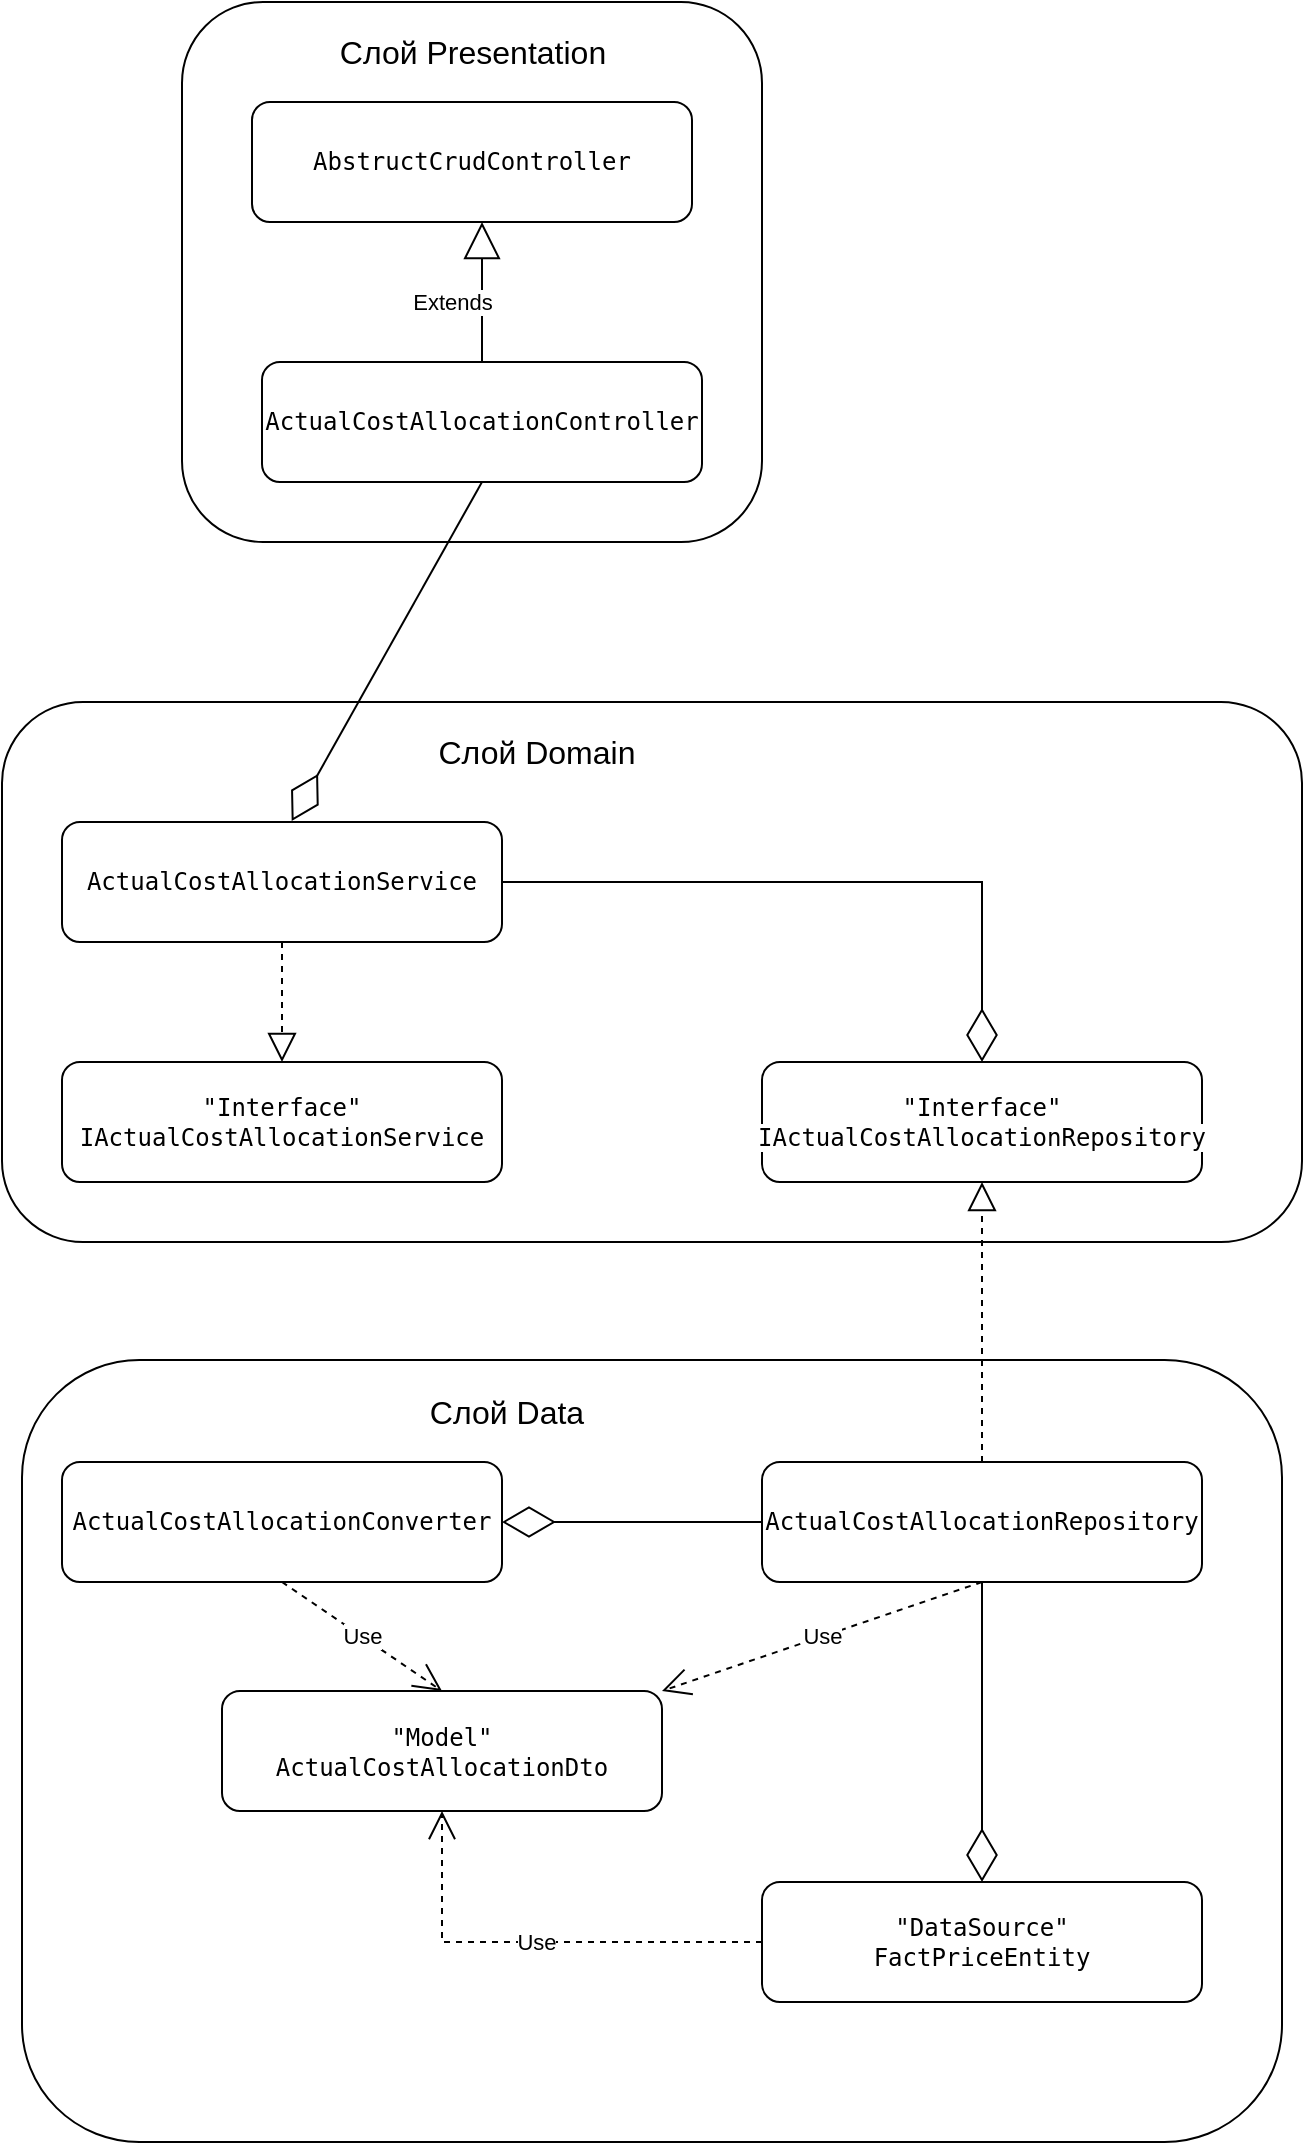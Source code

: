 <mxfile version="24.4.4" type="github">
  <diagram name="Страница — 1" id="tyME_XcxKICsSEQDu0IO">
    <mxGraphModel dx="958" dy="526" grid="1" gridSize="10" guides="1" tooltips="1" connect="1" arrows="1" fold="1" page="1" pageScale="1" pageWidth="827" pageHeight="1169" math="0" shadow="0">
      <root>
        <mxCell id="0" />
        <mxCell id="1" parent="0" />
        <mxCell id="a6t6iBsAkW9Ld2z77R7q-1" value="" style="rounded=1;whiteSpace=wrap;html=1;fillColor=none;" vertex="1" parent="1">
          <mxGeometry x="110" y="130" width="290" height="270" as="geometry" />
        </mxCell>
        <mxCell id="a6t6iBsAkW9Ld2z77R7q-2" value="&lt;font style=&quot;font-size: 16px;&quot;&gt;Слой Presentation&lt;/font&gt;" style="text;html=1;align=center;verticalAlign=middle;whiteSpace=wrap;rounded=0;" vertex="1" parent="1">
          <mxGeometry x="172.5" y="140" width="165" height="30" as="geometry" />
        </mxCell>
        <mxCell id="a6t6iBsAkW9Ld2z77R7q-3" value="&lt;div style=&quot;&quot;&gt;&lt;pre style=&quot;font-family: &amp;quot;JetBrains Mono&amp;quot;, monospace;&quot;&gt;&lt;span style=&quot;background-color: rgb(255, 255, 255);&quot;&gt;ActualCostAllocationController&lt;/span&gt;&lt;/pre&gt;&lt;/div&gt;" style="rounded=1;whiteSpace=wrap;html=1;" vertex="1" parent="1">
          <mxGeometry x="150" y="310" width="220" height="60" as="geometry" />
        </mxCell>
        <mxCell id="a6t6iBsAkW9Ld2z77R7q-6" value="Extends" style="endArrow=block;endSize=16;endFill=0;html=1;rounded=0;" edge="1" parent="1">
          <mxGeometry x="-0.143" y="15" width="160" relative="1" as="geometry">
            <mxPoint x="260" y="310" as="sourcePoint" />
            <mxPoint x="260" y="240" as="targetPoint" />
            <mxPoint as="offset" />
          </mxGeometry>
        </mxCell>
        <mxCell id="a6t6iBsAkW9Ld2z77R7q-7" value="&lt;div style=&quot;&quot;&gt;&lt;pre style=&quot;font-family: &amp;quot;JetBrains Mono&amp;quot;, monospace;&quot;&gt;&lt;span style=&quot;background-color: rgb(255, 255, 255);&quot;&gt;AbstructCrudController&lt;/span&gt;&lt;/pre&gt;&lt;/div&gt;" style="rounded=1;whiteSpace=wrap;html=1;" vertex="1" parent="1">
          <mxGeometry x="145" y="180" width="220" height="60" as="geometry" />
        </mxCell>
        <mxCell id="a6t6iBsAkW9Ld2z77R7q-10" value="" style="rounded=1;whiteSpace=wrap;html=1;fillColor=none;" vertex="1" parent="1">
          <mxGeometry x="20" y="480" width="650" height="270" as="geometry" />
        </mxCell>
        <mxCell id="a6t6iBsAkW9Ld2z77R7q-11" value="&lt;font style=&quot;font-size: 16px;&quot;&gt;Слой Domain&lt;/font&gt;" style="text;html=1;align=center;verticalAlign=middle;whiteSpace=wrap;rounded=0;" vertex="1" parent="1">
          <mxGeometry x="205" y="490" width="165" height="30" as="geometry" />
        </mxCell>
        <mxCell id="a6t6iBsAkW9Ld2z77R7q-12" value="&lt;div style=&quot;&quot;&gt;&lt;pre style=&quot;font-family: &amp;quot;JetBrains Mono&amp;quot;, monospace;&quot;&gt;&lt;span style=&quot;background-color: rgb(255, 255, 255);&quot;&gt;ActualCostAllocationService&lt;/span&gt;&lt;/pre&gt;&lt;/div&gt;" style="rounded=1;whiteSpace=wrap;html=1;" vertex="1" parent="1">
          <mxGeometry x="50" y="540" width="220" height="60" as="geometry" />
        </mxCell>
        <mxCell id="a6t6iBsAkW9Ld2z77R7q-13" value="&lt;div style=&quot;&quot;&gt;&lt;pre style=&quot;font-family: &amp;quot;JetBrains Mono&amp;quot;, monospace;&quot;&gt;&lt;span style=&quot;background-color: rgb(255, 255, 255);&quot;&gt;&quot;Interface&quot;&lt;br/&gt;IActualCostAllocationService&lt;/span&gt;&lt;/pre&gt;&lt;/div&gt;" style="rounded=1;whiteSpace=wrap;html=1;" vertex="1" parent="1">
          <mxGeometry x="50" y="660" width="220" height="60" as="geometry" />
        </mxCell>
        <mxCell id="a6t6iBsAkW9Ld2z77R7q-14" value="" style="endArrow=block;dashed=1;endFill=0;endSize=12;html=1;rounded=0;exitX=0.5;exitY=1;exitDx=0;exitDy=0;entryX=0.5;entryY=0;entryDx=0;entryDy=0;" edge="1" parent="1" source="a6t6iBsAkW9Ld2z77R7q-12" target="a6t6iBsAkW9Ld2z77R7q-13">
          <mxGeometry width="160" relative="1" as="geometry">
            <mxPoint x="150" y="620" as="sourcePoint" />
            <mxPoint x="310" y="620" as="targetPoint" />
          </mxGeometry>
        </mxCell>
        <mxCell id="a6t6iBsAkW9Ld2z77R7q-15" value="" style="endArrow=diamondThin;endFill=0;endSize=24;html=1;rounded=0;exitX=0.5;exitY=1;exitDx=0;exitDy=0;entryX=0.522;entryY=-0.008;entryDx=0;entryDy=0;entryPerimeter=0;" edge="1" parent="1" source="a6t6iBsAkW9Ld2z77R7q-3" target="a6t6iBsAkW9Ld2z77R7q-12">
          <mxGeometry width="160" relative="1" as="geometry">
            <mxPoint x="365" y="219.29" as="sourcePoint" />
            <mxPoint x="470" y="219" as="targetPoint" />
          </mxGeometry>
        </mxCell>
        <mxCell id="a6t6iBsAkW9Ld2z77R7q-17" value="" style="rounded=1;whiteSpace=wrap;html=1;fillColor=none;" vertex="1" parent="1">
          <mxGeometry x="30" y="809" width="630" height="391" as="geometry" />
        </mxCell>
        <mxCell id="a6t6iBsAkW9Ld2z77R7q-18" value="&lt;div style=&quot;&quot;&gt;&lt;pre style=&quot;font-family: &amp;quot;JetBrains Mono&amp;quot;, monospace;&quot;&gt;&lt;span style=&quot;background-color: rgb(255, 255, 255);&quot;&gt;&quot;Interface&quot;&lt;br/&gt;IActualCostAllocationRepository&lt;/span&gt;&lt;/pre&gt;&lt;/div&gt;" style="rounded=1;whiteSpace=wrap;html=1;" vertex="1" parent="1">
          <mxGeometry x="400" y="660" width="220" height="60" as="geometry" />
        </mxCell>
        <mxCell id="a6t6iBsAkW9Ld2z77R7q-19" value="" style="endArrow=diamondThin;endFill=0;endSize=24;html=1;rounded=0;exitX=1;exitY=0.5;exitDx=0;exitDy=0;entryX=0.5;entryY=0;entryDx=0;entryDy=0;" edge="1" parent="1" source="a6t6iBsAkW9Ld2z77R7q-12" target="a6t6iBsAkW9Ld2z77R7q-18">
          <mxGeometry width="160" relative="1" as="geometry">
            <mxPoint x="415" y="470" as="sourcePoint" />
            <mxPoint x="320" y="640" as="targetPoint" />
            <Array as="points">
              <mxPoint x="510" y="570" />
            </Array>
          </mxGeometry>
        </mxCell>
        <mxCell id="a6t6iBsAkW9Ld2z77R7q-20" value="&lt;div style=&quot;&quot;&gt;&lt;pre style=&quot;font-family: &amp;quot;JetBrains Mono&amp;quot;, monospace;&quot;&gt;&lt;span style=&quot;background-color: rgb(255, 255, 255);&quot;&gt;ActualCostAllocationRepository&lt;/span&gt;&lt;/pre&gt;&lt;/div&gt;" style="rounded=1;whiteSpace=wrap;html=1;" vertex="1" parent="1">
          <mxGeometry x="400" y="860" width="220" height="60" as="geometry" />
        </mxCell>
        <mxCell id="a6t6iBsAkW9Ld2z77R7q-21" value="" style="endArrow=block;dashed=1;endFill=0;endSize=12;html=1;rounded=0;entryX=0.5;entryY=1;entryDx=0;entryDy=0;exitX=0.5;exitY=0;exitDx=0;exitDy=0;" edge="1" parent="1" source="a6t6iBsAkW9Ld2z77R7q-20" target="a6t6iBsAkW9Ld2z77R7q-18">
          <mxGeometry width="160" relative="1" as="geometry">
            <mxPoint x="300" y="770" as="sourcePoint" />
            <mxPoint x="460" y="770" as="targetPoint" />
            <Array as="points" />
          </mxGeometry>
        </mxCell>
        <mxCell id="a6t6iBsAkW9Ld2z77R7q-22" value="&lt;font style=&quot;font-size: 16px;&quot;&gt;Слой Data&lt;/font&gt;" style="text;html=1;align=center;verticalAlign=middle;whiteSpace=wrap;rounded=0;" vertex="1" parent="1">
          <mxGeometry x="190" y="820" width="165" height="30" as="geometry" />
        </mxCell>
        <mxCell id="a6t6iBsAkW9Ld2z77R7q-23" value="&lt;div style=&quot;&quot;&gt;&lt;pre style=&quot;font-family: &amp;quot;JetBrains Mono&amp;quot;, monospace;&quot;&gt;&lt;span style=&quot;background-color: rgb(255, 255, 255);&quot;&gt;&quot;Model&quot;&lt;br/&gt;ActualCostAllocationDto&lt;/span&gt;&lt;/pre&gt;&lt;/div&gt;" style="rounded=1;whiteSpace=wrap;html=1;" vertex="1" parent="1">
          <mxGeometry x="130" y="974.5" width="220" height="60" as="geometry" />
        </mxCell>
        <mxCell id="a6t6iBsAkW9Ld2z77R7q-24" value="Use" style="endArrow=open;endSize=12;dashed=1;html=1;rounded=0;exitX=0.5;exitY=1;exitDx=0;exitDy=0;entryX=1;entryY=0;entryDx=0;entryDy=0;" edge="1" parent="1" source="a6t6iBsAkW9Ld2z77R7q-20" target="a6t6iBsAkW9Ld2z77R7q-23">
          <mxGeometry width="160" relative="1" as="geometry">
            <mxPoint x="300" y="970" as="sourcePoint" />
            <mxPoint x="460" y="970" as="targetPoint" />
            <Array as="points" />
          </mxGeometry>
        </mxCell>
        <mxCell id="a6t6iBsAkW9Ld2z77R7q-25" value="&lt;div style=&quot;&quot;&gt;&lt;pre style=&quot;font-family: &amp;quot;JetBrains Mono&amp;quot;, monospace;&quot;&gt;&lt;span style=&quot;background-color: rgb(255, 255, 255);&quot;&gt;ActualCostAllocationConverter&lt;/span&gt;&lt;/pre&gt;&lt;/div&gt;" style="rounded=1;whiteSpace=wrap;html=1;" vertex="1" parent="1">
          <mxGeometry x="50" y="860" width="220" height="60" as="geometry" />
        </mxCell>
        <mxCell id="a6t6iBsAkW9Ld2z77R7q-26" value="" style="endArrow=diamondThin;endFill=0;endSize=24;html=1;rounded=0;entryX=1;entryY=0.5;entryDx=0;entryDy=0;exitX=0;exitY=0.5;exitDx=0;exitDy=0;" edge="1" parent="1" source="a6t6iBsAkW9Ld2z77R7q-20" target="a6t6iBsAkW9Ld2z77R7q-25">
          <mxGeometry width="160" relative="1" as="geometry">
            <mxPoint x="320" y="820" as="sourcePoint" />
            <mxPoint x="480" y="820" as="targetPoint" />
          </mxGeometry>
        </mxCell>
        <mxCell id="a6t6iBsAkW9Ld2z77R7q-27" value="&lt;div style=&quot;&quot;&gt;&lt;pre style=&quot;font-family: &amp;quot;JetBrains Mono&amp;quot;, monospace;&quot;&gt;&lt;span style=&quot;background-color: rgb(255, 255, 255);&quot;&gt;&quot;DataSource&quot;&lt;br/&gt;FactPriceEntity&lt;/span&gt;&lt;/pre&gt;&lt;/div&gt;" style="rounded=1;whiteSpace=wrap;html=1;" vertex="1" parent="1">
          <mxGeometry x="400" y="1070" width="220" height="60" as="geometry" />
        </mxCell>
        <mxCell id="a6t6iBsAkW9Ld2z77R7q-28" value="" style="endArrow=diamondThin;endFill=0;endSize=24;html=1;rounded=0;entryX=0.5;entryY=0;entryDx=0;entryDy=0;exitX=0.5;exitY=1;exitDx=0;exitDy=0;" edge="1" parent="1" source="a6t6iBsAkW9Ld2z77R7q-20" target="a6t6iBsAkW9Ld2z77R7q-27">
          <mxGeometry width="160" relative="1" as="geometry">
            <mxPoint x="595" y="1000" as="sourcePoint" />
            <mxPoint x="465" y="1000" as="targetPoint" />
          </mxGeometry>
        </mxCell>
        <mxCell id="a6t6iBsAkW9Ld2z77R7q-30" value="Use" style="endArrow=open;endSize=12;dashed=1;html=1;rounded=0;exitX=0.5;exitY=1;exitDx=0;exitDy=0;entryX=0.5;entryY=0;entryDx=0;entryDy=0;" edge="1" parent="1" source="a6t6iBsAkW9Ld2z77R7q-25" target="a6t6iBsAkW9Ld2z77R7q-23">
          <mxGeometry width="160" relative="1" as="geometry">
            <mxPoint x="270" y="990" as="sourcePoint" />
            <mxPoint x="430" y="990" as="targetPoint" />
          </mxGeometry>
        </mxCell>
        <mxCell id="a6t6iBsAkW9Ld2z77R7q-31" value="Use" style="endArrow=open;endSize=12;dashed=1;html=1;rounded=0;exitX=0;exitY=0.5;exitDx=0;exitDy=0;entryX=0.5;entryY=1;entryDx=0;entryDy=0;" edge="1" parent="1" source="a6t6iBsAkW9Ld2z77R7q-27" target="a6t6iBsAkW9Ld2z77R7q-23">
          <mxGeometry width="160" relative="1" as="geometry">
            <mxPoint x="172.5" y="1099.47" as="sourcePoint" />
            <mxPoint x="332.5" y="1099.47" as="targetPoint" />
            <Array as="points">
              <mxPoint x="240" y="1100" />
            </Array>
          </mxGeometry>
        </mxCell>
      </root>
    </mxGraphModel>
  </diagram>
</mxfile>

